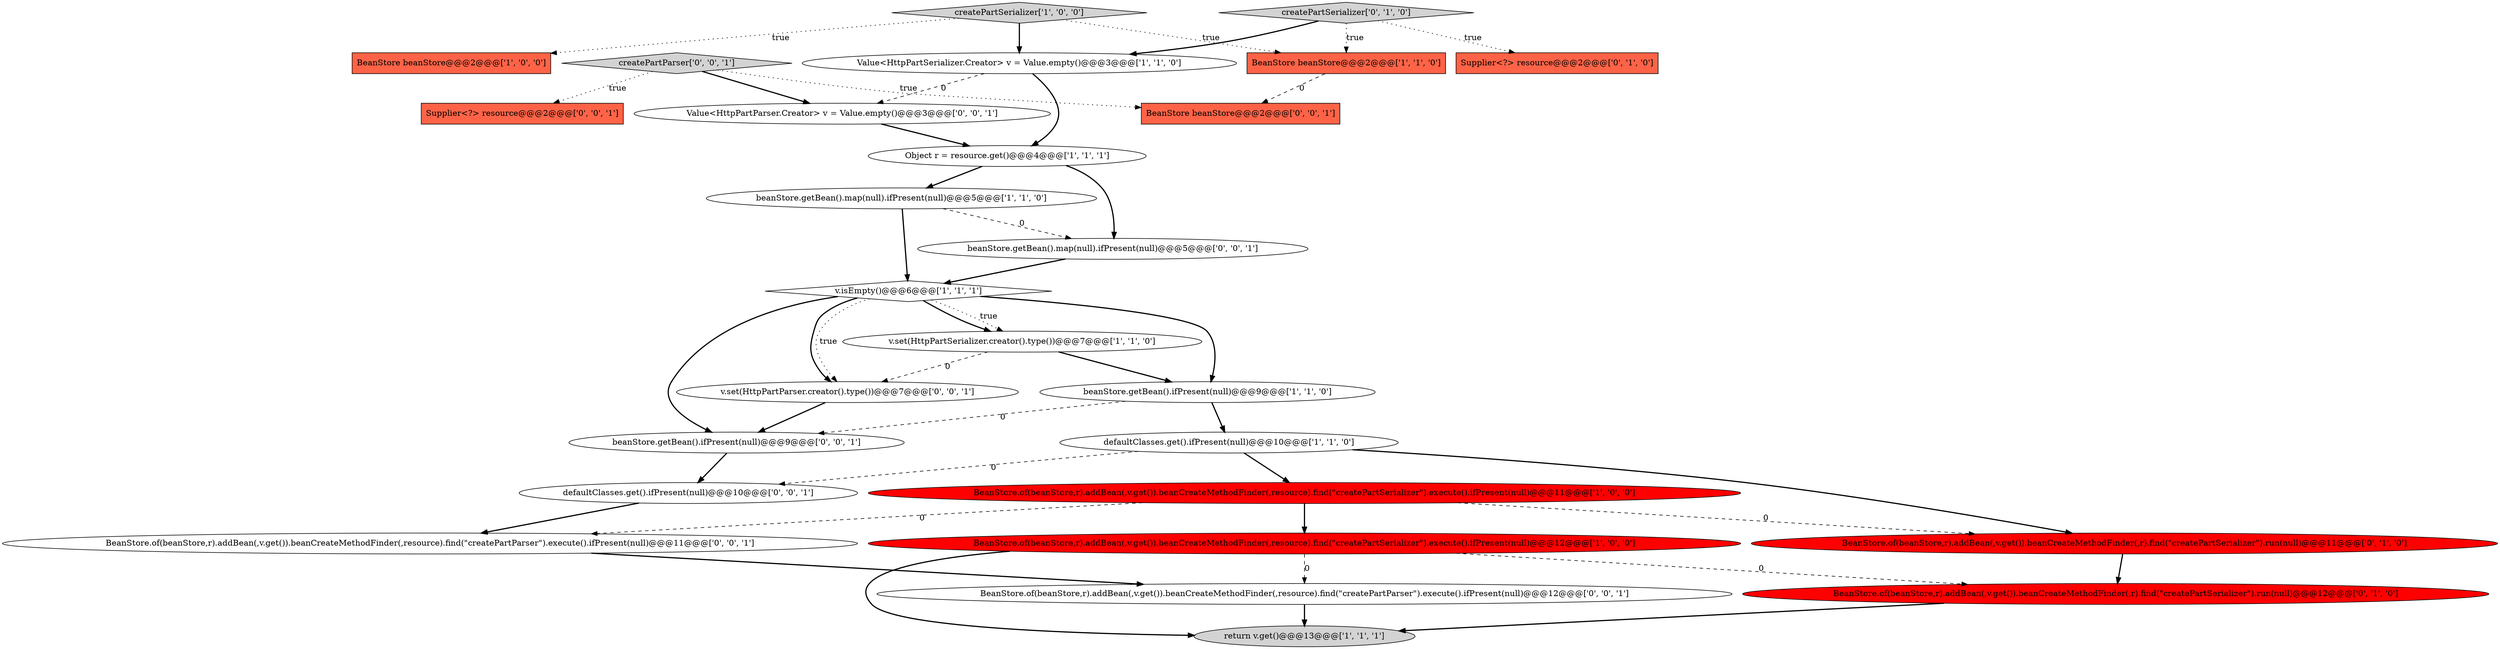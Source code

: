 digraph {
12 [style = filled, label = "v.set(HttpPartSerializer.creator().type())@@@7@@@['1', '1', '0']", fillcolor = white, shape = ellipse image = "AAA0AAABBB1BBB"];
4 [style = filled, label = "Value<HttpPartSerializer.Creator> v = Value.empty()@@@3@@@['1', '1', '0']", fillcolor = white, shape = ellipse image = "AAA0AAABBB1BBB"];
13 [style = filled, label = "BeanStore.of(beanStore,r).addBean(,v.get()).beanCreateMethodFinder(,r).find(\"createPartSerializer\").run(null)@@@11@@@['0', '1', '0']", fillcolor = red, shape = ellipse image = "AAA1AAABBB2BBB"];
3 [style = filled, label = "beanStore.getBean().ifPresent(null)@@@9@@@['1', '1', '0']", fillcolor = white, shape = ellipse image = "AAA0AAABBB1BBB"];
20 [style = filled, label = "createPartParser['0', '0', '1']", fillcolor = lightgray, shape = diamond image = "AAA0AAABBB3BBB"];
22 [style = filled, label = "Supplier<?> resource@@@2@@@['0', '0', '1']", fillcolor = tomato, shape = box image = "AAA0AAABBB3BBB"];
14 [style = filled, label = "Supplier<?> resource@@@2@@@['0', '1', '0']", fillcolor = tomato, shape = box image = "AAA0AAABBB2BBB"];
10 [style = filled, label = "return v.get()@@@13@@@['1', '1', '1']", fillcolor = lightgray, shape = ellipse image = "AAA0AAABBB1BBB"];
23 [style = filled, label = "v.set(HttpPartParser.creator().type())@@@7@@@['0', '0', '1']", fillcolor = white, shape = ellipse image = "AAA0AAABBB3BBB"];
15 [style = filled, label = "BeanStore.of(beanStore,r).addBean(,v.get()).beanCreateMethodFinder(,r).find(\"createPartSerializer\").run(null)@@@12@@@['0', '1', '0']", fillcolor = red, shape = ellipse image = "AAA1AAABBB2BBB"];
8 [style = filled, label = "createPartSerializer['1', '0', '0']", fillcolor = lightgray, shape = diamond image = "AAA0AAABBB1BBB"];
1 [style = filled, label = "BeanStore beanStore@@@2@@@['1', '1', '0']", fillcolor = tomato, shape = box image = "AAA0AAABBB1BBB"];
5 [style = filled, label = "beanStore.getBean().map(null).ifPresent(null)@@@5@@@['1', '1', '0']", fillcolor = white, shape = ellipse image = "AAA0AAABBB1BBB"];
19 [style = filled, label = "BeanStore.of(beanStore,r).addBean(,v.get()).beanCreateMethodFinder(,resource).find(\"createPartParser\").execute().ifPresent(null)@@@12@@@['0', '0', '1']", fillcolor = white, shape = ellipse image = "AAA0AAABBB3BBB"];
7 [style = filled, label = "Object r = resource.get()@@@4@@@['1', '1', '1']", fillcolor = white, shape = ellipse image = "AAA0AAABBB1BBB"];
9 [style = filled, label = "defaultClasses.get().ifPresent(null)@@@10@@@['1', '1', '0']", fillcolor = white, shape = ellipse image = "AAA0AAABBB1BBB"];
11 [style = filled, label = "BeanStore.of(beanStore,r).addBean(,v.get()).beanCreateMethodFinder(,resource).find(\"createPartSerializer\").execute().ifPresent(null)@@@11@@@['1', '0', '0']", fillcolor = red, shape = ellipse image = "AAA1AAABBB1BBB"];
2 [style = filled, label = "v.isEmpty()@@@6@@@['1', '1', '1']", fillcolor = white, shape = diamond image = "AAA0AAABBB1BBB"];
21 [style = filled, label = "beanStore.getBean().map(null).ifPresent(null)@@@5@@@['0', '0', '1']", fillcolor = white, shape = ellipse image = "AAA0AAABBB3BBB"];
24 [style = filled, label = "beanStore.getBean().ifPresent(null)@@@9@@@['0', '0', '1']", fillcolor = white, shape = ellipse image = "AAA0AAABBB3BBB"];
16 [style = filled, label = "createPartSerializer['0', '1', '0']", fillcolor = lightgray, shape = diamond image = "AAA0AAABBB2BBB"];
0 [style = filled, label = "BeanStore beanStore@@@2@@@['1', '0', '0']", fillcolor = tomato, shape = box image = "AAA0AAABBB1BBB"];
6 [style = filled, label = "BeanStore.of(beanStore,r).addBean(,v.get()).beanCreateMethodFinder(,resource).find(\"createPartSerializer\").execute().ifPresent(null)@@@12@@@['1', '0', '0']", fillcolor = red, shape = ellipse image = "AAA1AAABBB1BBB"];
18 [style = filled, label = "BeanStore.of(beanStore,r).addBean(,v.get()).beanCreateMethodFinder(,resource).find(\"createPartParser\").execute().ifPresent(null)@@@11@@@['0', '0', '1']", fillcolor = white, shape = ellipse image = "AAA0AAABBB3BBB"];
17 [style = filled, label = "Value<HttpPartParser.Creator> v = Value.empty()@@@3@@@['0', '0', '1']", fillcolor = white, shape = ellipse image = "AAA0AAABBB3BBB"];
26 [style = filled, label = "defaultClasses.get().ifPresent(null)@@@10@@@['0', '0', '1']", fillcolor = white, shape = ellipse image = "AAA0AAABBB3BBB"];
25 [style = filled, label = "BeanStore beanStore@@@2@@@['0', '0', '1']", fillcolor = tomato, shape = box image = "AAA0AAABBB3BBB"];
15->10 [style = bold, label=""];
20->17 [style = bold, label=""];
20->25 [style = dotted, label="true"];
12->23 [style = dashed, label="0"];
9->11 [style = bold, label=""];
4->17 [style = dashed, label="0"];
2->3 [style = bold, label=""];
11->6 [style = bold, label=""];
3->24 [style = dashed, label="0"];
18->19 [style = bold, label=""];
26->18 [style = bold, label=""];
2->23 [style = dotted, label="true"];
19->10 [style = bold, label=""];
4->7 [style = bold, label=""];
2->12 [style = bold, label=""];
21->2 [style = bold, label=""];
17->7 [style = bold, label=""];
3->9 [style = bold, label=""];
2->23 [style = bold, label=""];
8->1 [style = dotted, label="true"];
24->26 [style = bold, label=""];
5->2 [style = bold, label=""];
7->5 [style = bold, label=""];
23->24 [style = bold, label=""];
11->13 [style = dashed, label="0"];
16->1 [style = dotted, label="true"];
6->15 [style = dashed, label="0"];
11->18 [style = dashed, label="0"];
6->10 [style = bold, label=""];
16->14 [style = dotted, label="true"];
9->26 [style = dashed, label="0"];
6->19 [style = dashed, label="0"];
2->12 [style = dotted, label="true"];
5->21 [style = dashed, label="0"];
7->21 [style = bold, label=""];
8->0 [style = dotted, label="true"];
12->3 [style = bold, label=""];
13->15 [style = bold, label=""];
20->22 [style = dotted, label="true"];
8->4 [style = bold, label=""];
2->24 [style = bold, label=""];
16->4 [style = bold, label=""];
1->25 [style = dashed, label="0"];
9->13 [style = bold, label=""];
}
